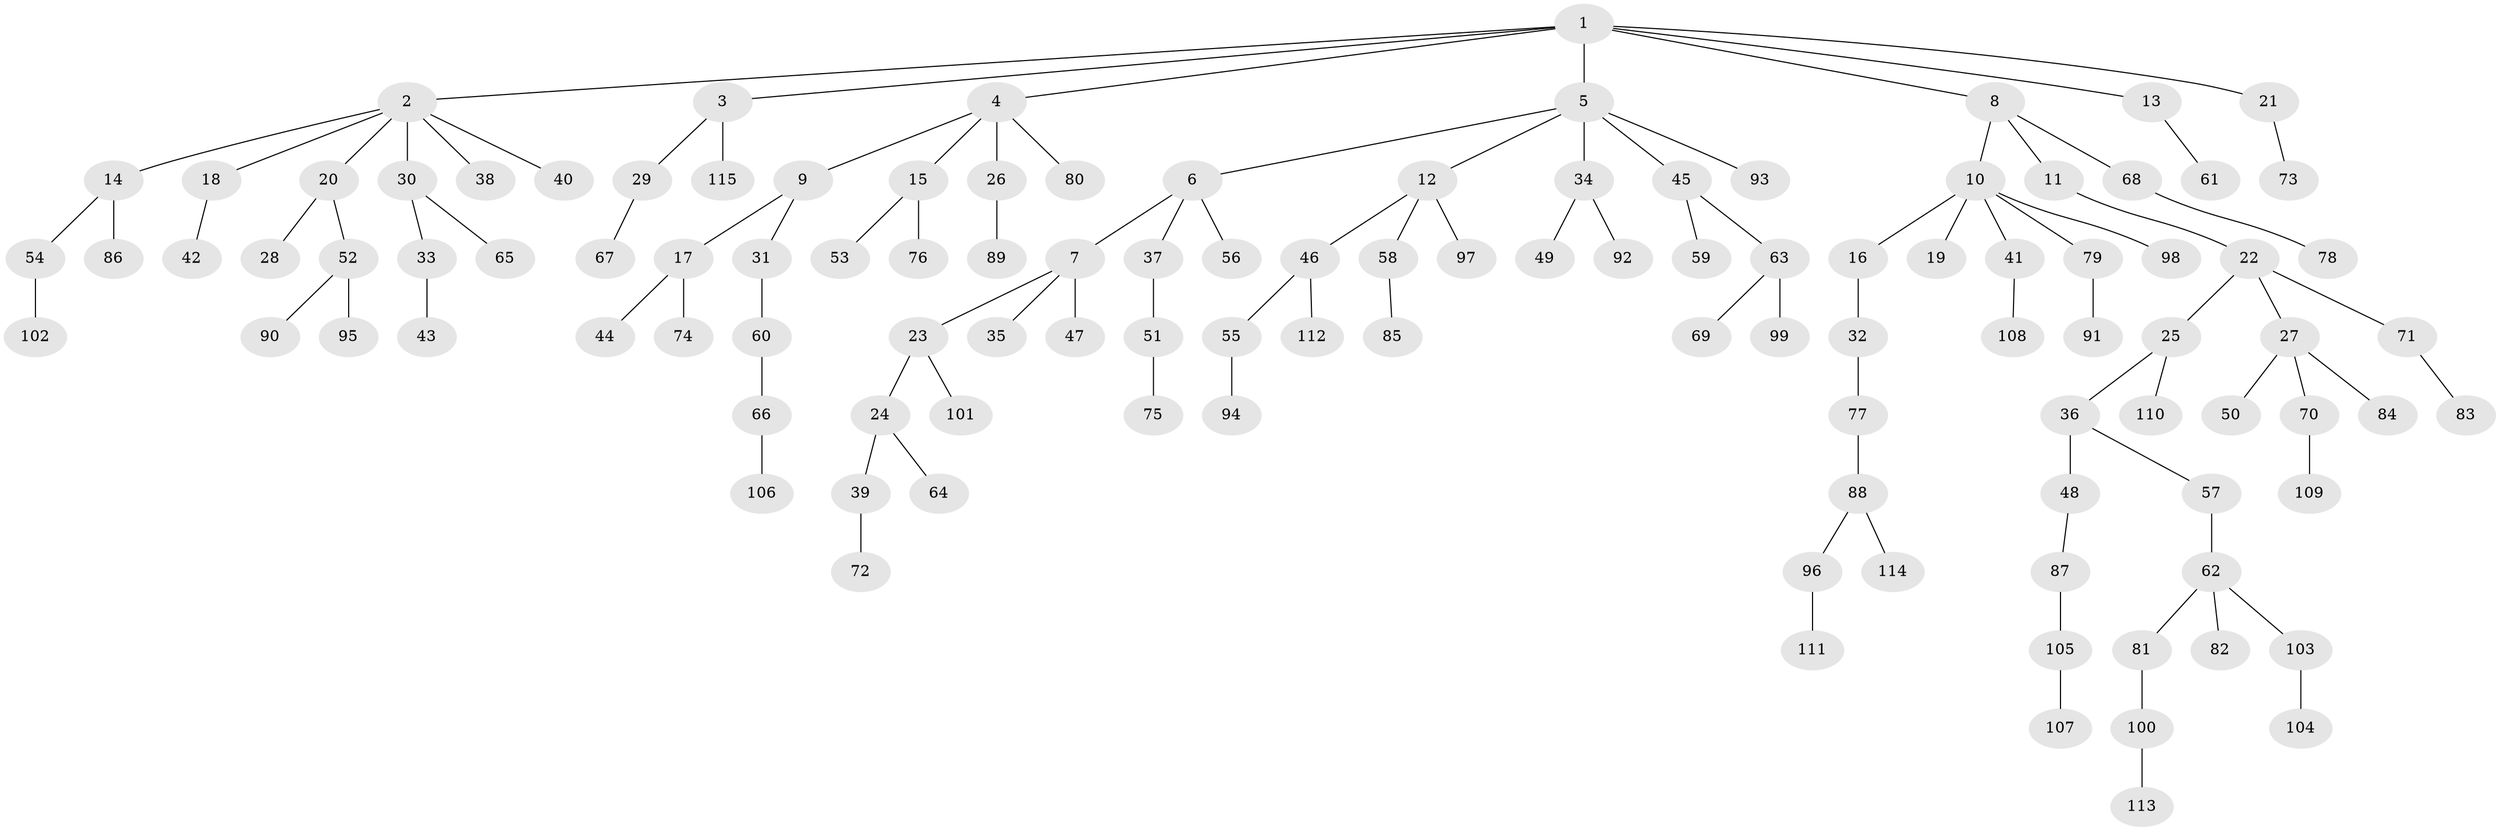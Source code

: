 // Generated by graph-tools (version 1.1) at 2025/11/02/27/25 16:11:26]
// undirected, 115 vertices, 114 edges
graph export_dot {
graph [start="1"]
  node [color=gray90,style=filled];
  1;
  2;
  3;
  4;
  5;
  6;
  7;
  8;
  9;
  10;
  11;
  12;
  13;
  14;
  15;
  16;
  17;
  18;
  19;
  20;
  21;
  22;
  23;
  24;
  25;
  26;
  27;
  28;
  29;
  30;
  31;
  32;
  33;
  34;
  35;
  36;
  37;
  38;
  39;
  40;
  41;
  42;
  43;
  44;
  45;
  46;
  47;
  48;
  49;
  50;
  51;
  52;
  53;
  54;
  55;
  56;
  57;
  58;
  59;
  60;
  61;
  62;
  63;
  64;
  65;
  66;
  67;
  68;
  69;
  70;
  71;
  72;
  73;
  74;
  75;
  76;
  77;
  78;
  79;
  80;
  81;
  82;
  83;
  84;
  85;
  86;
  87;
  88;
  89;
  90;
  91;
  92;
  93;
  94;
  95;
  96;
  97;
  98;
  99;
  100;
  101;
  102;
  103;
  104;
  105;
  106;
  107;
  108;
  109;
  110;
  111;
  112;
  113;
  114;
  115;
  1 -- 2;
  1 -- 3;
  1 -- 4;
  1 -- 5;
  1 -- 8;
  1 -- 13;
  1 -- 21;
  2 -- 14;
  2 -- 18;
  2 -- 20;
  2 -- 30;
  2 -- 38;
  2 -- 40;
  3 -- 29;
  3 -- 115;
  4 -- 9;
  4 -- 15;
  4 -- 26;
  4 -- 80;
  5 -- 6;
  5 -- 12;
  5 -- 34;
  5 -- 45;
  5 -- 93;
  6 -- 7;
  6 -- 37;
  6 -- 56;
  7 -- 23;
  7 -- 35;
  7 -- 47;
  8 -- 10;
  8 -- 11;
  8 -- 68;
  9 -- 17;
  9 -- 31;
  10 -- 16;
  10 -- 19;
  10 -- 41;
  10 -- 79;
  10 -- 98;
  11 -- 22;
  12 -- 46;
  12 -- 58;
  12 -- 97;
  13 -- 61;
  14 -- 54;
  14 -- 86;
  15 -- 53;
  15 -- 76;
  16 -- 32;
  17 -- 44;
  17 -- 74;
  18 -- 42;
  20 -- 28;
  20 -- 52;
  21 -- 73;
  22 -- 25;
  22 -- 27;
  22 -- 71;
  23 -- 24;
  23 -- 101;
  24 -- 39;
  24 -- 64;
  25 -- 36;
  25 -- 110;
  26 -- 89;
  27 -- 50;
  27 -- 70;
  27 -- 84;
  29 -- 67;
  30 -- 33;
  30 -- 65;
  31 -- 60;
  32 -- 77;
  33 -- 43;
  34 -- 49;
  34 -- 92;
  36 -- 48;
  36 -- 57;
  37 -- 51;
  39 -- 72;
  41 -- 108;
  45 -- 59;
  45 -- 63;
  46 -- 55;
  46 -- 112;
  48 -- 87;
  51 -- 75;
  52 -- 90;
  52 -- 95;
  54 -- 102;
  55 -- 94;
  57 -- 62;
  58 -- 85;
  60 -- 66;
  62 -- 81;
  62 -- 82;
  62 -- 103;
  63 -- 69;
  63 -- 99;
  66 -- 106;
  68 -- 78;
  70 -- 109;
  71 -- 83;
  77 -- 88;
  79 -- 91;
  81 -- 100;
  87 -- 105;
  88 -- 96;
  88 -- 114;
  96 -- 111;
  100 -- 113;
  103 -- 104;
  105 -- 107;
}
